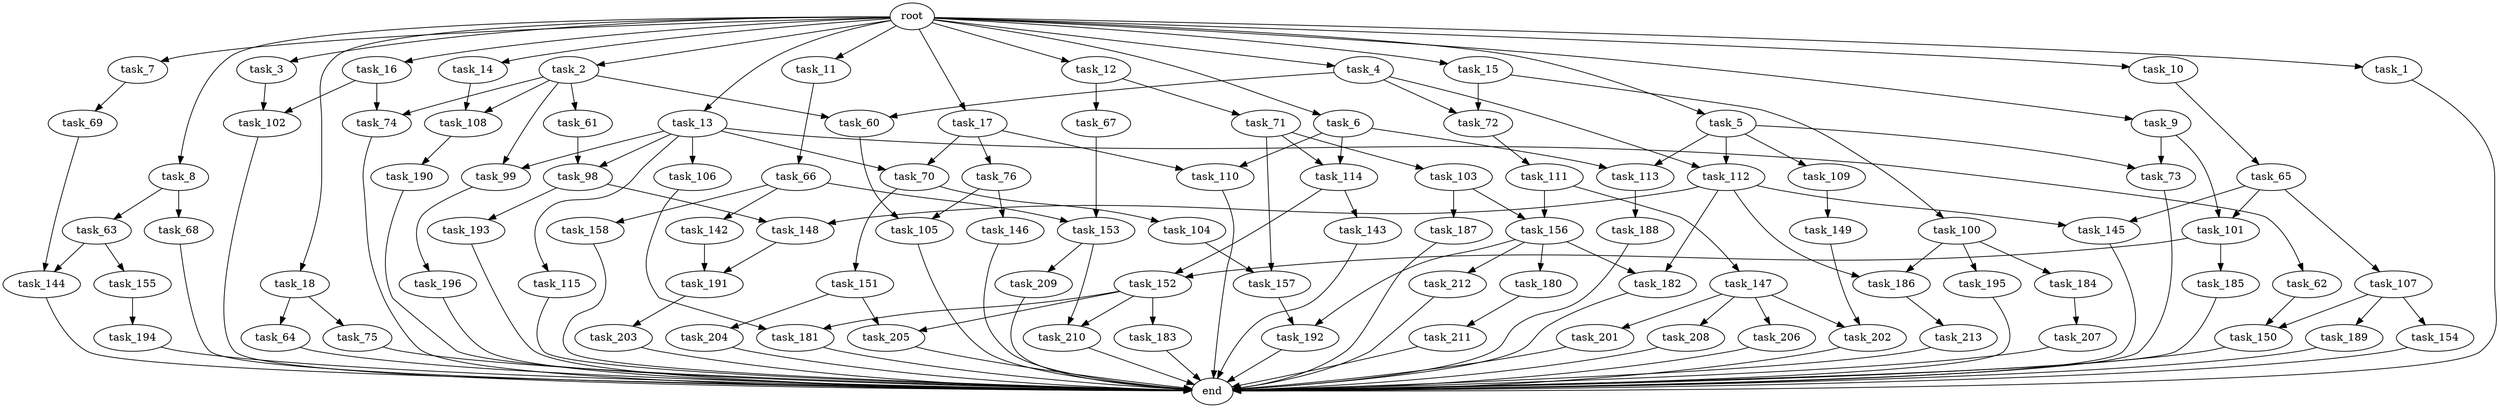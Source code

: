 digraph G {
  task_181 [size="1460288880.640000"];
  task_104 [size="274877906.944000"];
  task_204 [size="429496729.600000"];
  task_195 [size="1391569403.904000"];
  task_64 [size="841813590.016000"];
  task_17 [size="2.048000"];
  task_190 [size="429496729.600000"];
  task_72 [size="3435973836.800000"];
  task_69 [size="154618822.656000"];
  task_62 [size="1717986918.400000"];
  task_11 [size="2.048000"];
  task_155 [size="618475290.624000"];
  task_113 [size="687194767.360000"];
  task_189 [size="154618822.656000"];
  task_73 [size="223338299.392000"];
  task_67 [size="1099511627.776000"];
  task_109 [size="68719476.736000"];
  task_7 [size="2.048000"];
  task_158 [size="618475290.624000"];
  task_157 [size="773094113.280000"];
  task_205 [size="1047972020.224000"];
  task_185 [size="1391569403.904000"];
  task_115 [size="1717986918.400000"];
  task_211 [size="1717986918.400000"];
  task_75 [size="841813590.016000"];
  task_206 [size="1391569403.904000"];
  task_192 [size="2233382993.920000"];
  task_203 [size="841813590.016000"];
  task_63 [size="841813590.016000"];
  task_61 [size="274877906.944000"];
  task_107 [size="154618822.656000"];
  task_196 [size="1717986918.400000"];
  task_112 [size="1786706395.136000"];
  task_142 [size="618475290.624000"];
  task_105 [size="687194767.360000"];
  task_193 [size="618475290.624000"];
  task_145 [size="429496729.600000"];
  task_3 [size="2.048000"];
  task_202 [size="1546188226.560000"];
  task_207 [size="68719476.736000"];
  task_14 [size="2.048000"];
  task_187 [size="274877906.944000"];
  task_153 [size="1460288880.640000"];
  task_99 [size="1992864825.344000"];
  task_147 [size="68719476.736000"];
  task_108 [size="1992864825.344000"];
  task_146 [size="68719476.736000"];
  task_100 [size="1717986918.400000"];
  task_9 [size="2.048000"];
  task_149 [size="1717986918.400000"];
  task_16 [size="2.048000"];
  task_8 [size="2.048000"];
  end [size="0.000000"];
  root [size="0.000000"];
  task_184 [size="1391569403.904000"];
  task_212 [size="841813590.016000"];
  task_65 [size="841813590.016000"];
  task_4 [size="2.048000"];
  task_70 [size="2817498546.176000"];
  task_60 [size="1992864825.344000"];
  task_13 [size="2.048000"];
  task_18 [size="2.048000"];
  task_143 [size="618475290.624000"];
  task_194 [size="429496729.600000"];
  task_66 [size="68719476.736000"];
  task_210 [size="1460288880.640000"];
  task_5 [size="2.048000"];
  task_144 [size="1047972020.224000"];
  task_1 [size="2.048000"];
  task_98 [size="3435973836.800000"];
  task_154 [size="154618822.656000"];
  task_188 [size="1391569403.904000"];
  task_6 [size="2.048000"];
  task_150 [size="309237645.312000"];
  task_201 [size="1391569403.904000"];
  task_152 [size="2010044694.528000"];
  task_106 [size="1717986918.400000"];
  task_213 [size="68719476.736000"];
  task_209 [size="841813590.016000"];
  task_15 [size="2.048000"];
  task_10 [size="2.048000"];
  task_110 [size="1717986918.400000"];
  task_148 [size="893353197.568000"];
  task_186 [size="1666447310.848000"];
  task_74 [size="429496729.600000"];
  task_103 [size="154618822.656000"];
  task_182 [size="1116691496.960000"];
  task_208 [size="1391569403.904000"];
  task_180 [size="841813590.016000"];
  task_151 [size="274877906.944000"];
  task_156 [size="343597383.680000"];
  task_68 [size="841813590.016000"];
  task_2 [size="2.048000"];
  task_71 [size="1099511627.776000"];
  task_114 [size="773094113.280000"];
  task_12 [size="2.048000"];
  task_111 [size="1099511627.776000"];
  task_191 [size="2817498546.176000"];
  task_102 [size="429496729.600000"];
  task_101 [size="309237645.312000"];
  task_76 [size="1099511627.776000"];
  task_183 [size="618475290.624000"];

  task_181 -> end [size="1.000000"];
  task_104 -> task_157 [size="301989888.000000"];
  task_204 -> end [size="1.000000"];
  task_195 -> end [size="1.000000"];
  task_64 -> end [size="1.000000"];
  task_17 -> task_110 [size="536870912.000000"];
  task_17 -> task_76 [size="536870912.000000"];
  task_17 -> task_70 [size="536870912.000000"];
  task_190 -> end [size="1.000000"];
  task_72 -> task_111 [size="536870912.000000"];
  task_69 -> task_144 [size="209715200.000000"];
  task_62 -> task_150 [size="75497472.000000"];
  task_11 -> task_66 [size="33554432.000000"];
  task_155 -> task_194 [size="209715200.000000"];
  task_113 -> task_188 [size="679477248.000000"];
  task_189 -> end [size="1.000000"];
  task_73 -> end [size="1.000000"];
  task_67 -> task_153 [size="411041792.000000"];
  task_109 -> task_149 [size="838860800.000000"];
  task_7 -> task_69 [size="75497472.000000"];
  task_158 -> end [size="1.000000"];
  task_157 -> task_192 [size="679477248.000000"];
  task_205 -> end [size="1.000000"];
  task_185 -> end [size="1.000000"];
  task_115 -> end [size="1.000000"];
  task_211 -> end [size="1.000000"];
  task_75 -> end [size="1.000000"];
  task_206 -> end [size="1.000000"];
  task_192 -> end [size="1.000000"];
  task_203 -> end [size="1.000000"];
  task_63 -> task_155 [size="301989888.000000"];
  task_63 -> task_144 [size="301989888.000000"];
  task_61 -> task_98 [size="838860800.000000"];
  task_107 -> task_189 [size="75497472.000000"];
  task_107 -> task_154 [size="75497472.000000"];
  task_107 -> task_150 [size="75497472.000000"];
  task_196 -> end [size="1.000000"];
  task_112 -> task_148 [size="134217728.000000"];
  task_112 -> task_145 [size="134217728.000000"];
  task_112 -> task_182 [size="134217728.000000"];
  task_112 -> task_186 [size="134217728.000000"];
  task_142 -> task_191 [size="536870912.000000"];
  task_105 -> end [size="1.000000"];
  task_193 -> end [size="1.000000"];
  task_145 -> end [size="1.000000"];
  task_3 -> task_102 [size="134217728.000000"];
  task_202 -> end [size="1.000000"];
  task_207 -> end [size="1.000000"];
  task_14 -> task_108 [size="838860800.000000"];
  task_187 -> end [size="1.000000"];
  task_153 -> task_209 [size="411041792.000000"];
  task_153 -> task_210 [size="411041792.000000"];
  task_99 -> task_196 [size="838860800.000000"];
  task_147 -> task_201 [size="679477248.000000"];
  task_147 -> task_206 [size="679477248.000000"];
  task_147 -> task_202 [size="679477248.000000"];
  task_147 -> task_208 [size="679477248.000000"];
  task_108 -> task_190 [size="209715200.000000"];
  task_146 -> end [size="1.000000"];
  task_100 -> task_195 [size="679477248.000000"];
  task_100 -> task_184 [size="679477248.000000"];
  task_100 -> task_186 [size="679477248.000000"];
  task_9 -> task_73 [size="75497472.000000"];
  task_9 -> task_101 [size="75497472.000000"];
  task_149 -> task_202 [size="75497472.000000"];
  task_16 -> task_102 [size="75497472.000000"];
  task_16 -> task_74 [size="75497472.000000"];
  task_8 -> task_68 [size="411041792.000000"];
  task_8 -> task_63 [size="411041792.000000"];
  root -> task_15 [size="1.000000"];
  root -> task_16 [size="1.000000"];
  root -> task_5 [size="1.000000"];
  root -> task_11 [size="1.000000"];
  root -> task_3 [size="1.000000"];
  root -> task_12 [size="1.000000"];
  root -> task_8 [size="1.000000"];
  root -> task_6 [size="1.000000"];
  root -> task_17 [size="1.000000"];
  root -> task_7 [size="1.000000"];
  root -> task_10 [size="1.000000"];
  root -> task_1 [size="1.000000"];
  root -> task_4 [size="1.000000"];
  root -> task_2 [size="1.000000"];
  root -> task_13 [size="1.000000"];
  root -> task_14 [size="1.000000"];
  root -> task_9 [size="1.000000"];
  root -> task_18 [size="1.000000"];
  task_184 -> task_207 [size="33554432.000000"];
  task_212 -> end [size="1.000000"];
  task_65 -> task_145 [size="75497472.000000"];
  task_65 -> task_107 [size="75497472.000000"];
  task_65 -> task_101 [size="75497472.000000"];
  task_4 -> task_60 [size="838860800.000000"];
  task_4 -> task_72 [size="838860800.000000"];
  task_4 -> task_112 [size="838860800.000000"];
  task_70 -> task_151 [size="134217728.000000"];
  task_70 -> task_104 [size="134217728.000000"];
  task_60 -> task_105 [size="301989888.000000"];
  task_13 -> task_99 [size="838860800.000000"];
  task_13 -> task_62 [size="838860800.000000"];
  task_13 -> task_70 [size="838860800.000000"];
  task_13 -> task_106 [size="838860800.000000"];
  task_13 -> task_98 [size="838860800.000000"];
  task_13 -> task_115 [size="838860800.000000"];
  task_18 -> task_75 [size="411041792.000000"];
  task_18 -> task_64 [size="411041792.000000"];
  task_143 -> end [size="1.000000"];
  task_194 -> end [size="1.000000"];
  task_66 -> task_142 [size="301989888.000000"];
  task_66 -> task_158 [size="301989888.000000"];
  task_66 -> task_153 [size="301989888.000000"];
  task_210 -> end [size="1.000000"];
  task_5 -> task_109 [size="33554432.000000"];
  task_5 -> task_112 [size="33554432.000000"];
  task_5 -> task_73 [size="33554432.000000"];
  task_5 -> task_113 [size="33554432.000000"];
  task_144 -> end [size="1.000000"];
  task_1 -> end [size="1.000000"];
  task_98 -> task_148 [size="301989888.000000"];
  task_98 -> task_193 [size="301989888.000000"];
  task_154 -> end [size="1.000000"];
  task_188 -> end [size="1.000000"];
  task_6 -> task_113 [size="301989888.000000"];
  task_6 -> task_110 [size="301989888.000000"];
  task_6 -> task_114 [size="301989888.000000"];
  task_150 -> end [size="1.000000"];
  task_201 -> end [size="1.000000"];
  task_152 -> task_205 [size="301989888.000000"];
  task_152 -> task_181 [size="301989888.000000"];
  task_152 -> task_183 [size="301989888.000000"];
  task_152 -> task_210 [size="301989888.000000"];
  task_106 -> task_181 [size="411041792.000000"];
  task_213 -> end [size="1.000000"];
  task_209 -> end [size="1.000000"];
  task_15 -> task_72 [size="838860800.000000"];
  task_15 -> task_100 [size="838860800.000000"];
  task_10 -> task_65 [size="411041792.000000"];
  task_110 -> end [size="1.000000"];
  task_148 -> task_191 [size="838860800.000000"];
  task_186 -> task_213 [size="33554432.000000"];
  task_74 -> end [size="1.000000"];
  task_103 -> task_187 [size="134217728.000000"];
  task_103 -> task_156 [size="134217728.000000"];
  task_182 -> end [size="1.000000"];
  task_208 -> end [size="1.000000"];
  task_180 -> task_211 [size="838860800.000000"];
  task_151 -> task_205 [size="209715200.000000"];
  task_151 -> task_204 [size="209715200.000000"];
  task_156 -> task_180 [size="411041792.000000"];
  task_156 -> task_182 [size="411041792.000000"];
  task_156 -> task_192 [size="411041792.000000"];
  task_156 -> task_212 [size="411041792.000000"];
  task_68 -> end [size="1.000000"];
  task_2 -> task_60 [size="134217728.000000"];
  task_2 -> task_61 [size="134217728.000000"];
  task_2 -> task_99 [size="134217728.000000"];
  task_2 -> task_74 [size="134217728.000000"];
  task_2 -> task_108 [size="134217728.000000"];
  task_71 -> task_114 [size="75497472.000000"];
  task_71 -> task_157 [size="75497472.000000"];
  task_71 -> task_103 [size="75497472.000000"];
  task_114 -> task_152 [size="301989888.000000"];
  task_114 -> task_143 [size="301989888.000000"];
  task_12 -> task_67 [size="536870912.000000"];
  task_12 -> task_71 [size="536870912.000000"];
  task_111 -> task_156 [size="33554432.000000"];
  task_111 -> task_147 [size="33554432.000000"];
  task_191 -> task_203 [size="411041792.000000"];
  task_102 -> end [size="1.000000"];
  task_101 -> task_152 [size="679477248.000000"];
  task_101 -> task_185 [size="679477248.000000"];
  task_76 -> task_146 [size="33554432.000000"];
  task_76 -> task_105 [size="33554432.000000"];
  task_183 -> end [size="1.000000"];
}
